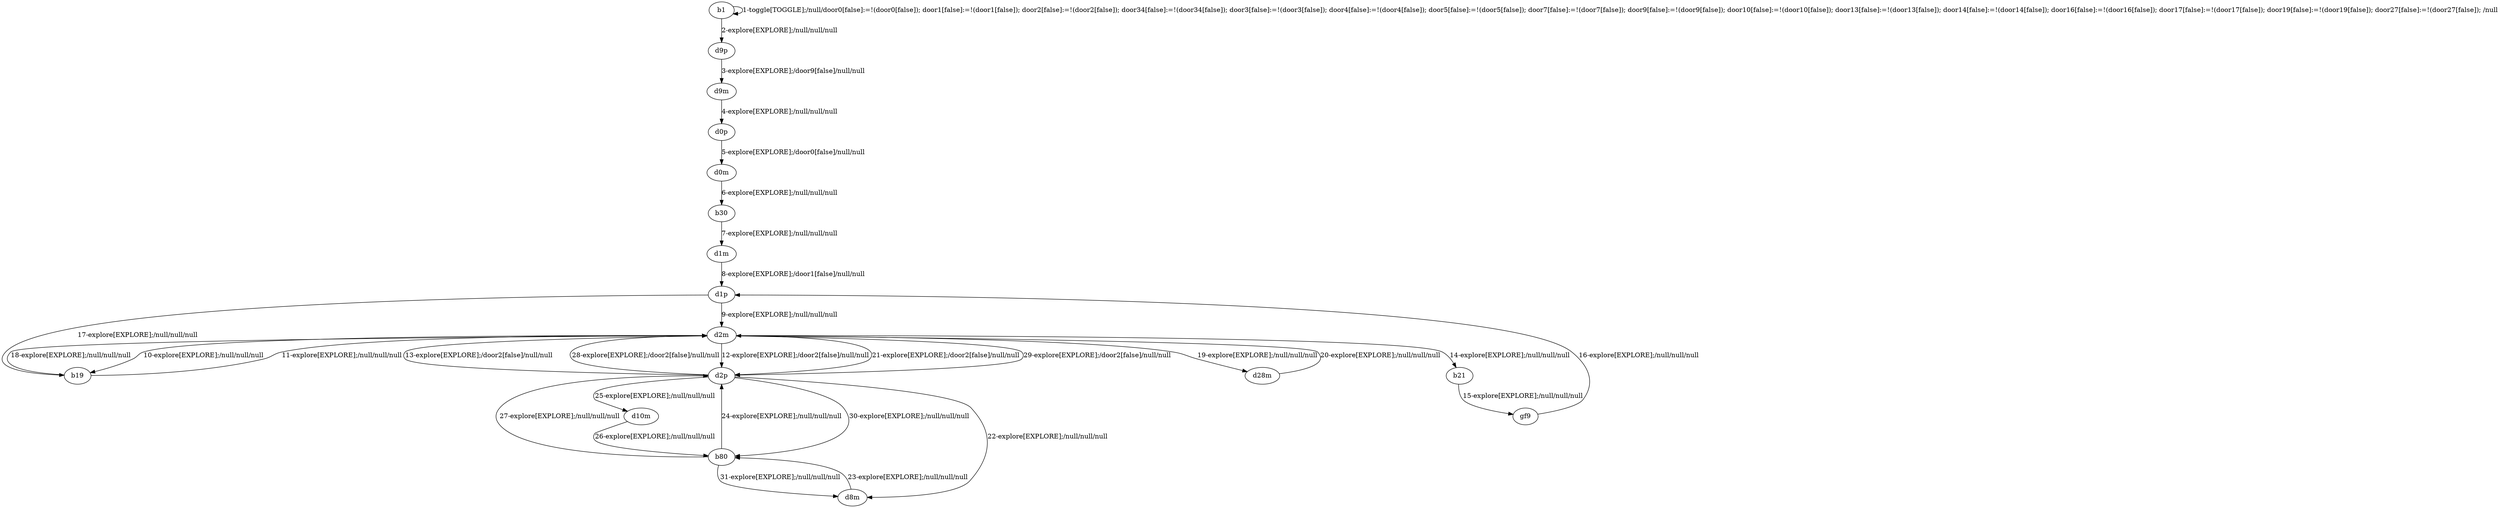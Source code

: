 # Total number of goals covered by this test: 4
# d2m --> d28m
# gf9 --> d1p
# d10m --> b80
# d2p --> d8m

digraph g {
"b1" -> "b1" [label = "1-toggle[TOGGLE];/null/door0[false]:=!(door0[false]); door1[false]:=!(door1[false]); door2[false]:=!(door2[false]); door34[false]:=!(door34[false]); door3[false]:=!(door3[false]); door4[false]:=!(door4[false]); door5[false]:=!(door5[false]); door7[false]:=!(door7[false]); door9[false]:=!(door9[false]); door10[false]:=!(door10[false]); door13[false]:=!(door13[false]); door14[false]:=!(door14[false]); door16[false]:=!(door16[false]); door17[false]:=!(door17[false]); door19[false]:=!(door19[false]); door27[false]:=!(door27[false]); /null"];
"b1" -> "d9p" [label = "2-explore[EXPLORE];/null/null/null"];
"d9p" -> "d9m" [label = "3-explore[EXPLORE];/door9[false]/null/null"];
"d9m" -> "d0p" [label = "4-explore[EXPLORE];/null/null/null"];
"d0p" -> "d0m" [label = "5-explore[EXPLORE];/door0[false]/null/null"];
"d0m" -> "b30" [label = "6-explore[EXPLORE];/null/null/null"];
"b30" -> "d1m" [label = "7-explore[EXPLORE];/null/null/null"];
"d1m" -> "d1p" [label = "8-explore[EXPLORE];/door1[false]/null/null"];
"d1p" -> "d2m" [label = "9-explore[EXPLORE];/null/null/null"];
"d2m" -> "b19" [label = "10-explore[EXPLORE];/null/null/null"];
"b19" -> "d2m" [label = "11-explore[EXPLORE];/null/null/null"];
"d2m" -> "d2p" [label = "12-explore[EXPLORE];/door2[false]/null/null"];
"d2p" -> "d2m" [label = "13-explore[EXPLORE];/door2[false]/null/null"];
"d2m" -> "b21" [label = "14-explore[EXPLORE];/null/null/null"];
"b21" -> "gf9" [label = "15-explore[EXPLORE];/null/null/null"];
"gf9" -> "d1p" [label = "16-explore[EXPLORE];/null/null/null"];
"d1p" -> "b19" [label = "17-explore[EXPLORE];/null/null/null"];
"b19" -> "d2m" [label = "18-explore[EXPLORE];/null/null/null"];
"d2m" -> "d28m" [label = "19-explore[EXPLORE];/null/null/null"];
"d28m" -> "d2m" [label = "20-explore[EXPLORE];/null/null/null"];
"d2m" -> "d2p" [label = "21-explore[EXPLORE];/door2[false]/null/null"];
"d2p" -> "d8m" [label = "22-explore[EXPLORE];/null/null/null"];
"d8m" -> "b80" [label = "23-explore[EXPLORE];/null/null/null"];
"b80" -> "d2p" [label = "24-explore[EXPLORE];/null/null/null"];
"d2p" -> "d10m" [label = "25-explore[EXPLORE];/null/null/null"];
"d10m" -> "b80" [label = "26-explore[EXPLORE];/null/null/null"];
"b80" -> "d2p" [label = "27-explore[EXPLORE];/null/null/null"];
"d2p" -> "d2m" [label = "28-explore[EXPLORE];/door2[false]/null/null"];
"d2m" -> "d2p" [label = "29-explore[EXPLORE];/door2[false]/null/null"];
"d2p" -> "b80" [label = "30-explore[EXPLORE];/null/null/null"];
"b80" -> "d8m" [label = "31-explore[EXPLORE];/null/null/null"];
}
